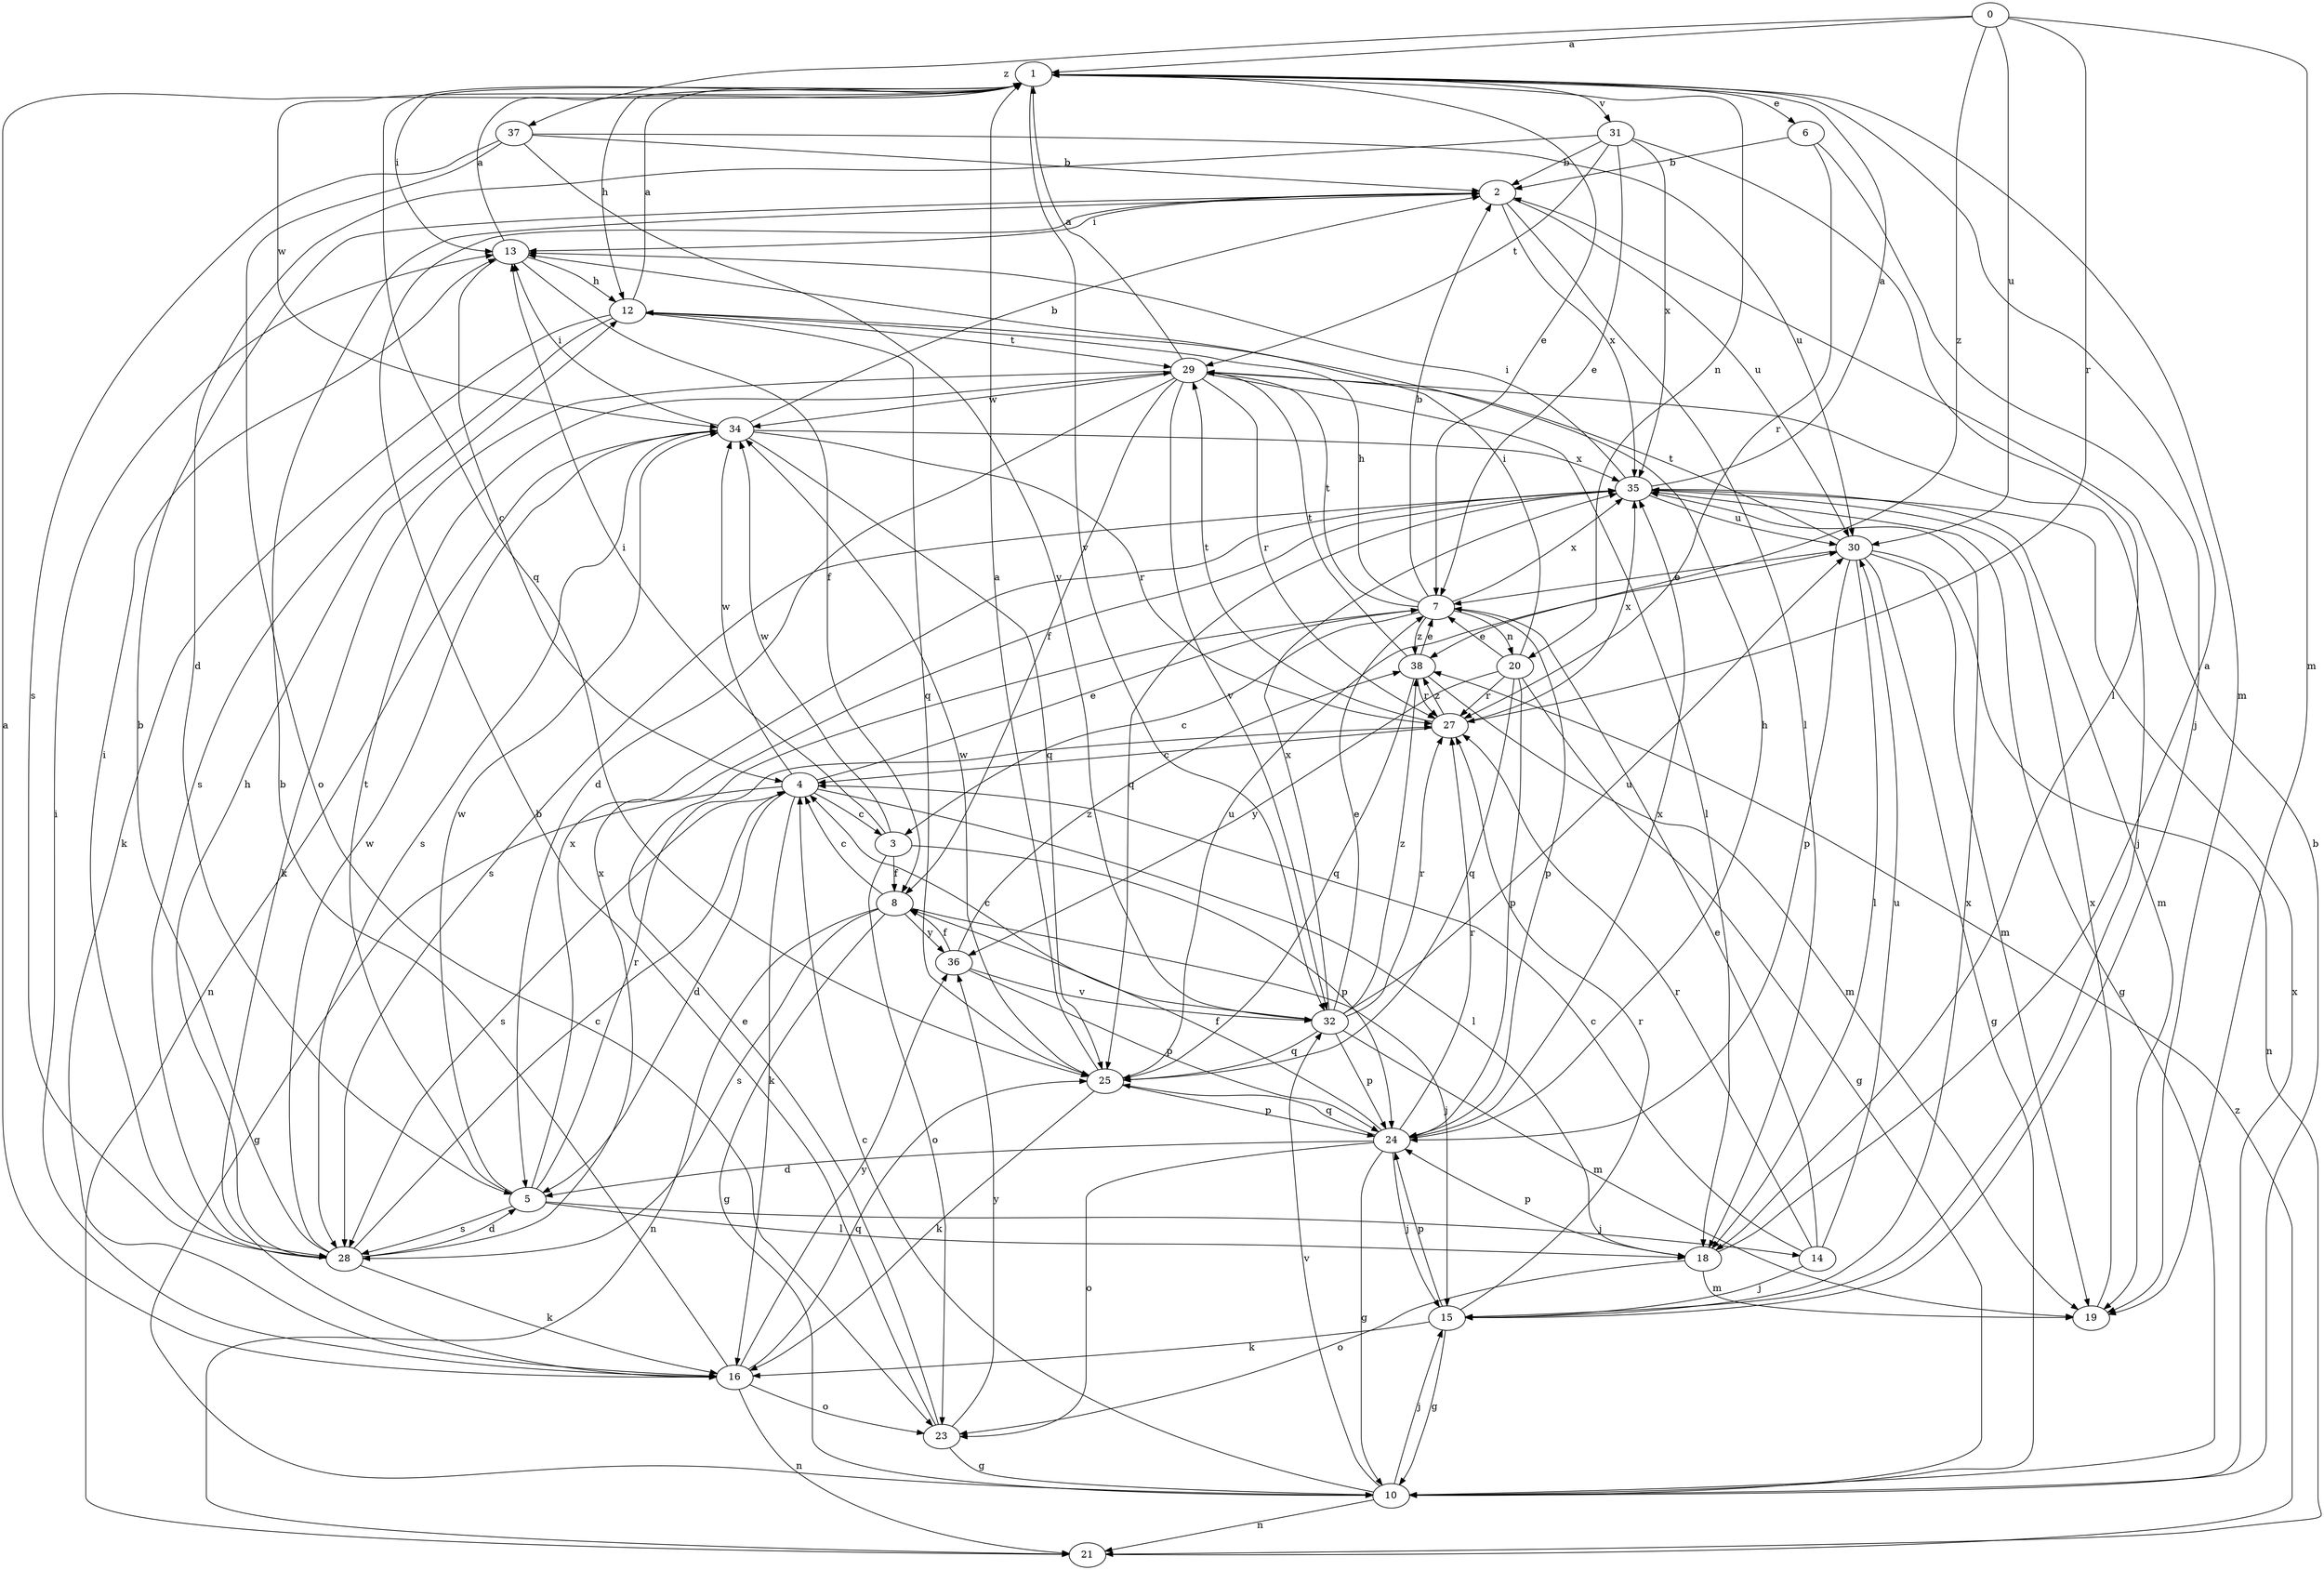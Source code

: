 strict digraph  {
0;
1;
2;
3;
4;
5;
6;
7;
8;
10;
12;
13;
14;
15;
16;
18;
19;
20;
21;
23;
24;
25;
27;
28;
29;
30;
31;
32;
34;
35;
36;
37;
38;
0 -> 1  [label=a];
0 -> 19  [label=m];
0 -> 27  [label=r];
0 -> 30  [label=u];
0 -> 37  [label=z];
0 -> 38  [label=z];
1 -> 6  [label=e];
1 -> 7  [label=e];
1 -> 12  [label=h];
1 -> 13  [label=i];
1 -> 19  [label=m];
1 -> 20  [label=n];
1 -> 25  [label=q];
1 -> 31  [label=v];
1 -> 32  [label=v];
1 -> 34  [label=w];
2 -> 13  [label=i];
2 -> 18  [label=l];
2 -> 30  [label=u];
2 -> 35  [label=x];
3 -> 8  [label=f];
3 -> 13  [label=i];
3 -> 23  [label=o];
3 -> 24  [label=p];
3 -> 34  [label=w];
4 -> 3  [label=c];
4 -> 5  [label=d];
4 -> 7  [label=e];
4 -> 10  [label=g];
4 -> 16  [label=k];
4 -> 18  [label=l];
4 -> 28  [label=s];
4 -> 34  [label=w];
5 -> 14  [label=j];
5 -> 18  [label=l];
5 -> 27  [label=r];
5 -> 28  [label=s];
5 -> 29  [label=t];
5 -> 34  [label=w];
5 -> 35  [label=x];
6 -> 2  [label=b];
6 -> 15  [label=j];
6 -> 27  [label=r];
7 -> 2  [label=b];
7 -> 3  [label=c];
7 -> 12  [label=h];
7 -> 20  [label=n];
7 -> 24  [label=p];
7 -> 29  [label=t];
7 -> 35  [label=x];
7 -> 38  [label=z];
8 -> 4  [label=c];
8 -> 10  [label=g];
8 -> 15  [label=j];
8 -> 21  [label=n];
8 -> 28  [label=s];
8 -> 36  [label=y];
10 -> 2  [label=b];
10 -> 4  [label=c];
10 -> 15  [label=j];
10 -> 21  [label=n];
10 -> 32  [label=v];
10 -> 35  [label=x];
12 -> 1  [label=a];
12 -> 16  [label=k];
12 -> 25  [label=q];
12 -> 28  [label=s];
12 -> 29  [label=t];
13 -> 1  [label=a];
13 -> 4  [label=c];
13 -> 8  [label=f];
13 -> 12  [label=h];
14 -> 4  [label=c];
14 -> 7  [label=e];
14 -> 15  [label=j];
14 -> 27  [label=r];
14 -> 30  [label=u];
15 -> 10  [label=g];
15 -> 16  [label=k];
15 -> 24  [label=p];
15 -> 27  [label=r];
15 -> 35  [label=x];
16 -> 1  [label=a];
16 -> 2  [label=b];
16 -> 13  [label=i];
16 -> 21  [label=n];
16 -> 23  [label=o];
16 -> 25  [label=q];
16 -> 36  [label=y];
18 -> 1  [label=a];
18 -> 19  [label=m];
18 -> 23  [label=o];
18 -> 24  [label=p];
19 -> 35  [label=x];
20 -> 7  [label=e];
20 -> 10  [label=g];
20 -> 13  [label=i];
20 -> 24  [label=p];
20 -> 25  [label=q];
20 -> 27  [label=r];
20 -> 36  [label=y];
21 -> 38  [label=z];
23 -> 2  [label=b];
23 -> 7  [label=e];
23 -> 10  [label=g];
23 -> 36  [label=y];
24 -> 5  [label=d];
24 -> 8  [label=f];
24 -> 10  [label=g];
24 -> 12  [label=h];
24 -> 15  [label=j];
24 -> 23  [label=o];
24 -> 25  [label=q];
24 -> 27  [label=r];
24 -> 35  [label=x];
25 -> 1  [label=a];
25 -> 16  [label=k];
25 -> 24  [label=p];
25 -> 30  [label=u];
25 -> 34  [label=w];
27 -> 4  [label=c];
27 -> 29  [label=t];
27 -> 35  [label=x];
27 -> 38  [label=z];
28 -> 2  [label=b];
28 -> 4  [label=c];
28 -> 5  [label=d];
28 -> 12  [label=h];
28 -> 13  [label=i];
28 -> 16  [label=k];
28 -> 34  [label=w];
28 -> 35  [label=x];
29 -> 1  [label=a];
29 -> 5  [label=d];
29 -> 8  [label=f];
29 -> 15  [label=j];
29 -> 16  [label=k];
29 -> 18  [label=l];
29 -> 27  [label=r];
29 -> 32  [label=v];
29 -> 34  [label=w];
30 -> 7  [label=e];
30 -> 10  [label=g];
30 -> 18  [label=l];
30 -> 19  [label=m];
30 -> 21  [label=n];
30 -> 24  [label=p];
30 -> 29  [label=t];
31 -> 2  [label=b];
31 -> 5  [label=d];
31 -> 7  [label=e];
31 -> 18  [label=l];
31 -> 29  [label=t];
31 -> 35  [label=x];
32 -> 4  [label=c];
32 -> 7  [label=e];
32 -> 19  [label=m];
32 -> 24  [label=p];
32 -> 25  [label=q];
32 -> 27  [label=r];
32 -> 30  [label=u];
32 -> 35  [label=x];
32 -> 38  [label=z];
34 -> 2  [label=b];
34 -> 13  [label=i];
34 -> 21  [label=n];
34 -> 25  [label=q];
34 -> 27  [label=r];
34 -> 28  [label=s];
34 -> 35  [label=x];
35 -> 1  [label=a];
35 -> 10  [label=g];
35 -> 13  [label=i];
35 -> 19  [label=m];
35 -> 25  [label=q];
35 -> 28  [label=s];
35 -> 30  [label=u];
36 -> 8  [label=f];
36 -> 24  [label=p];
36 -> 32  [label=v];
36 -> 38  [label=z];
37 -> 2  [label=b];
37 -> 23  [label=o];
37 -> 28  [label=s];
37 -> 30  [label=u];
37 -> 32  [label=v];
38 -> 7  [label=e];
38 -> 19  [label=m];
38 -> 25  [label=q];
38 -> 27  [label=r];
38 -> 29  [label=t];
}

